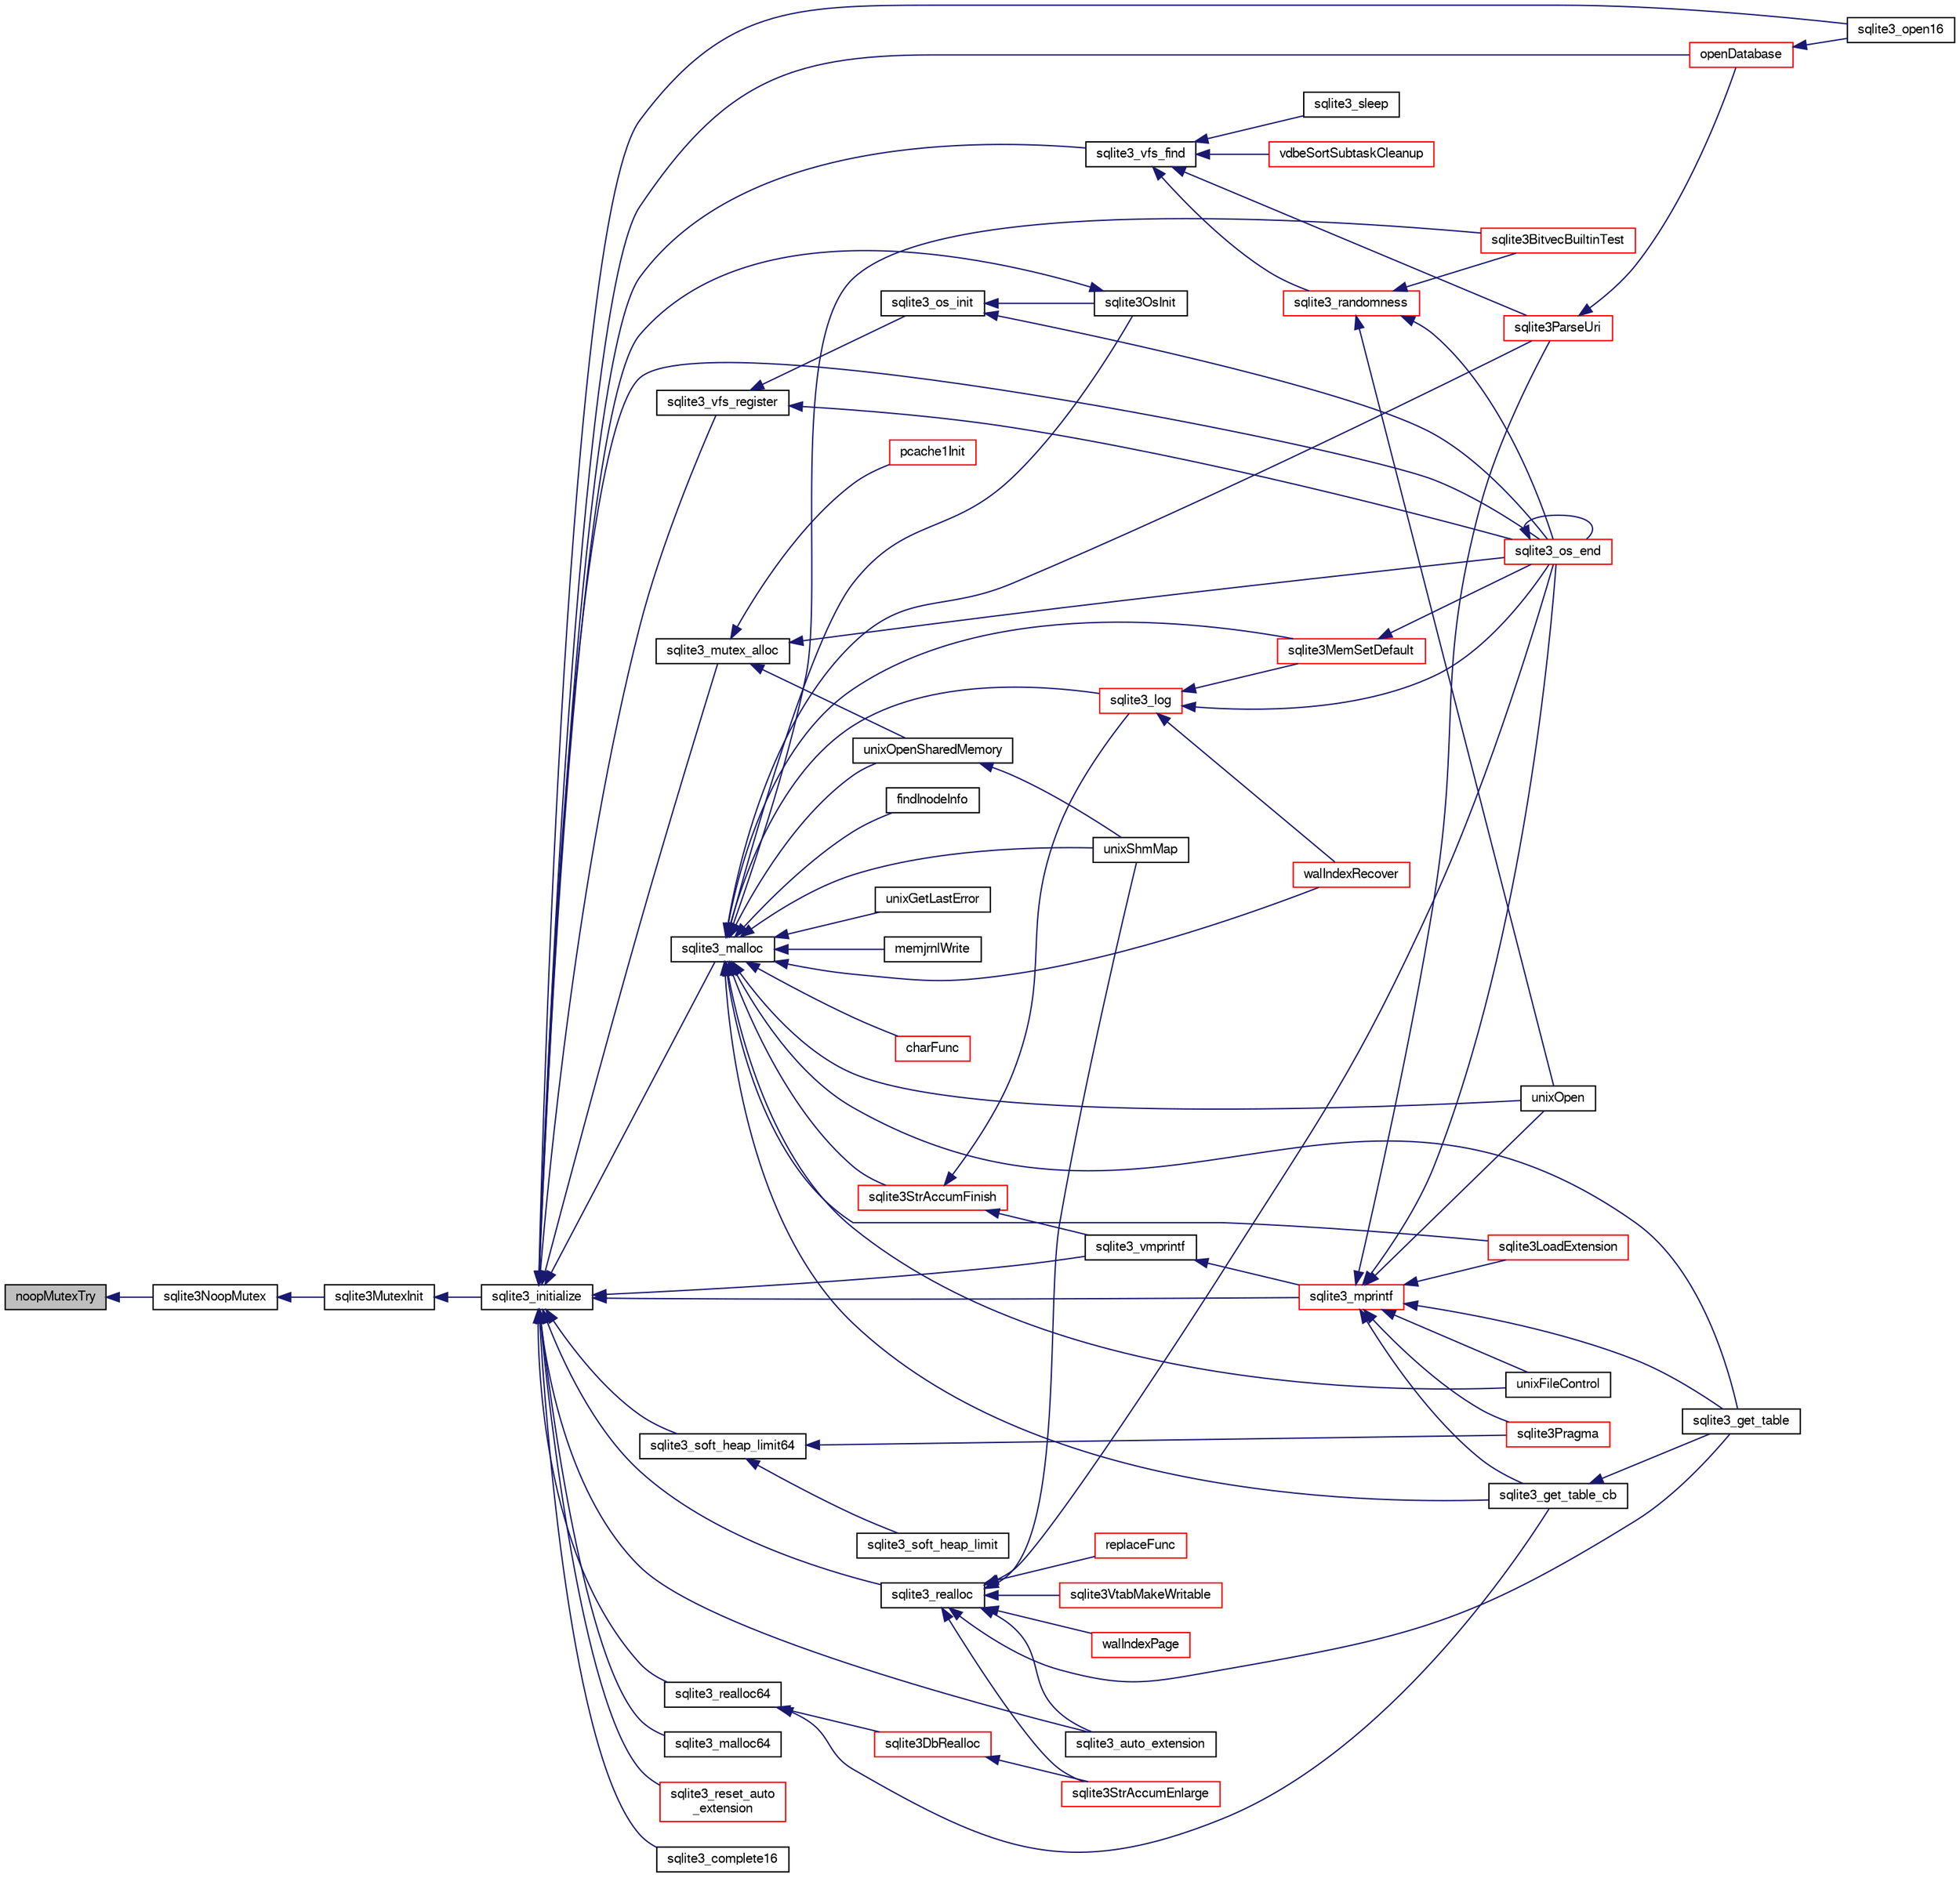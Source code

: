 digraph "noopMutexTry"
{
  edge [fontname="FreeSans",fontsize="10",labelfontname="FreeSans",labelfontsize="10"];
  node [fontname="FreeSans",fontsize="10",shape=record];
  rankdir="LR";
  Node182534 [label="noopMutexTry",height=0.2,width=0.4,color="black", fillcolor="grey75", style="filled", fontcolor="black"];
  Node182534 -> Node182535 [dir="back",color="midnightblue",fontsize="10",style="solid",fontname="FreeSans"];
  Node182535 [label="sqlite3NoopMutex",height=0.2,width=0.4,color="black", fillcolor="white", style="filled",URL="$sqlite3_8c.html#a09742cde9ef371d94f8201d2cdb543e4"];
  Node182535 -> Node182536 [dir="back",color="midnightblue",fontsize="10",style="solid",fontname="FreeSans"];
  Node182536 [label="sqlite3MutexInit",height=0.2,width=0.4,color="black", fillcolor="white", style="filled",URL="$sqlite3_8c.html#a7906afcdd1cdb3d0007eb932398a1158"];
  Node182536 -> Node182537 [dir="back",color="midnightblue",fontsize="10",style="solid",fontname="FreeSans"];
  Node182537 [label="sqlite3_initialize",height=0.2,width=0.4,color="black", fillcolor="white", style="filled",URL="$sqlite3_8h.html#ab0c0ee2d5d4cf8b28e9572296a8861df"];
  Node182537 -> Node182538 [dir="back",color="midnightblue",fontsize="10",style="solid",fontname="FreeSans"];
  Node182538 [label="sqlite3_vfs_find",height=0.2,width=0.4,color="black", fillcolor="white", style="filled",URL="$sqlite3_8h.html#ac201a26de3dfa1d6deb8069eb8d95627"];
  Node182538 -> Node182539 [dir="back",color="midnightblue",fontsize="10",style="solid",fontname="FreeSans"];
  Node182539 [label="sqlite3_randomness",height=0.2,width=0.4,color="red", fillcolor="white", style="filled",URL="$sqlite3_8h.html#aa452ad88657d4606e137b09c4e9315c7"];
  Node182539 -> Node182543 [dir="back",color="midnightblue",fontsize="10",style="solid",fontname="FreeSans"];
  Node182543 [label="unixOpen",height=0.2,width=0.4,color="black", fillcolor="white", style="filled",URL="$sqlite3_8c.html#a8ed5efc47b6e14f7805cd1bb9b215775"];
  Node182539 -> Node182544 [dir="back",color="midnightblue",fontsize="10",style="solid",fontname="FreeSans"];
  Node182544 [label="sqlite3_os_end",height=0.2,width=0.4,color="red", fillcolor="white", style="filled",URL="$sqlite3_8h.html#a2288c95881ecca13d994e42b6a958906"];
  Node182544 -> Node182544 [dir="back",color="midnightblue",fontsize="10",style="solid",fontname="FreeSans"];
  Node182539 -> Node182546 [dir="back",color="midnightblue",fontsize="10",style="solid",fontname="FreeSans"];
  Node182546 [label="sqlite3BitvecBuiltinTest",height=0.2,width=0.4,color="red", fillcolor="white", style="filled",URL="$sqlite3_8c.html#a9b4e3e921ce1ede6f10a9106c034ff9b"];
  Node182538 -> Node182943 [dir="back",color="midnightblue",fontsize="10",style="solid",fontname="FreeSans"];
  Node182943 [label="vdbeSortSubtaskCleanup",height=0.2,width=0.4,color="red", fillcolor="white", style="filled",URL="$sqlite3_8c.html#abc8ce4c3ef58cc10f5b27642aab32b30"];
  Node182538 -> Node182946 [dir="back",color="midnightblue",fontsize="10",style="solid",fontname="FreeSans"];
  Node182946 [label="sqlite3ParseUri",height=0.2,width=0.4,color="red", fillcolor="white", style="filled",URL="$sqlite3_8c.html#aaa912f29a67460d8b2186c97056e8767"];
  Node182946 -> Node182788 [dir="back",color="midnightblue",fontsize="10",style="solid",fontname="FreeSans"];
  Node182788 [label="openDatabase",height=0.2,width=0.4,color="red", fillcolor="white", style="filled",URL="$sqlite3_8c.html#a6a9c3bc3a64234e863413f41db473758"];
  Node182788 -> Node182791 [dir="back",color="midnightblue",fontsize="10",style="solid",fontname="FreeSans"];
  Node182791 [label="sqlite3_open16",height=0.2,width=0.4,color="black", fillcolor="white", style="filled",URL="$sqlite3_8h.html#adbc401bb96713f32e553db32f6f3ca33"];
  Node182538 -> Node182947 [dir="back",color="midnightblue",fontsize="10",style="solid",fontname="FreeSans"];
  Node182947 [label="sqlite3_sleep",height=0.2,width=0.4,color="black", fillcolor="white", style="filled",URL="$sqlite3_8h.html#ad0c133ddbbecb6433f3c6ebef8966efa"];
  Node182537 -> Node182948 [dir="back",color="midnightblue",fontsize="10",style="solid",fontname="FreeSans"];
  Node182948 [label="sqlite3_vfs_register",height=0.2,width=0.4,color="black", fillcolor="white", style="filled",URL="$sqlite3_8h.html#a7184b289ccd4c4c7200589137d88c4ae"];
  Node182948 -> Node182949 [dir="back",color="midnightblue",fontsize="10",style="solid",fontname="FreeSans"];
  Node182949 [label="sqlite3_os_init",height=0.2,width=0.4,color="black", fillcolor="white", style="filled",URL="$sqlite3_8h.html#acebc2290d00a32d3afe2361f2979038b"];
  Node182949 -> Node182950 [dir="back",color="midnightblue",fontsize="10",style="solid",fontname="FreeSans"];
  Node182950 [label="sqlite3OsInit",height=0.2,width=0.4,color="black", fillcolor="white", style="filled",URL="$sqlite3_8c.html#afeaa886fe1ca086a30fd278b1d069762"];
  Node182950 -> Node182537 [dir="back",color="midnightblue",fontsize="10",style="solid",fontname="FreeSans"];
  Node182949 -> Node182544 [dir="back",color="midnightblue",fontsize="10",style="solid",fontname="FreeSans"];
  Node182948 -> Node182544 [dir="back",color="midnightblue",fontsize="10",style="solid",fontname="FreeSans"];
  Node182537 -> Node182951 [dir="back",color="midnightblue",fontsize="10",style="solid",fontname="FreeSans"];
  Node182951 [label="sqlite3_mutex_alloc",height=0.2,width=0.4,color="black", fillcolor="white", style="filled",URL="$sqlite3_8h.html#aa3f89418cd18e99596435c958b29b650"];
  Node182951 -> Node182952 [dir="back",color="midnightblue",fontsize="10",style="solid",fontname="FreeSans"];
  Node182952 [label="unixOpenSharedMemory",height=0.2,width=0.4,color="black", fillcolor="white", style="filled",URL="$sqlite3_8c.html#a30775afa2e08ca6ddc7853326afed7c7"];
  Node182952 -> Node182953 [dir="back",color="midnightblue",fontsize="10",style="solid",fontname="FreeSans"];
  Node182953 [label="unixShmMap",height=0.2,width=0.4,color="black", fillcolor="white", style="filled",URL="$sqlite3_8c.html#aeaa77f0ab08a4f4ee5f86e8c9727e974"];
  Node182951 -> Node182544 [dir="back",color="midnightblue",fontsize="10",style="solid",fontname="FreeSans"];
  Node182951 -> Node182954 [dir="back",color="midnightblue",fontsize="10",style="solid",fontname="FreeSans"];
  Node182954 [label="pcache1Init",height=0.2,width=0.4,color="red", fillcolor="white", style="filled",URL="$sqlite3_8c.html#a05e9c1daf3dd812db1d769b69b20e069"];
  Node182537 -> Node183024 [dir="back",color="midnightblue",fontsize="10",style="solid",fontname="FreeSans"];
  Node183024 [label="sqlite3_soft_heap_limit64",height=0.2,width=0.4,color="black", fillcolor="white", style="filled",URL="$sqlite3_8h.html#ab37b3a4d1652e3acb2c43d1252e6b852"];
  Node183024 -> Node183025 [dir="back",color="midnightblue",fontsize="10",style="solid",fontname="FreeSans"];
  Node183025 [label="sqlite3_soft_heap_limit",height=0.2,width=0.4,color="black", fillcolor="white", style="filled",URL="$sqlite3_8h.html#a18c3472581de3072201723e798524fdc"];
  Node183024 -> Node182631 [dir="back",color="midnightblue",fontsize="10",style="solid",fontname="FreeSans"];
  Node182631 [label="sqlite3Pragma",height=0.2,width=0.4,color="red", fillcolor="white", style="filled",URL="$sqlite3_8c.html#a111391370f58f8e6a6eca51fd34d62ed"];
  Node182537 -> Node183026 [dir="back",color="midnightblue",fontsize="10",style="solid",fontname="FreeSans"];
  Node183026 [label="sqlite3_malloc",height=0.2,width=0.4,color="black", fillcolor="white", style="filled",URL="$sqlite3_8h.html#a510e31845345737f17d86ce0b2328356"];
  Node183026 -> Node182950 [dir="back",color="midnightblue",fontsize="10",style="solid",fontname="FreeSans"];
  Node183026 -> Node183022 [dir="back",color="midnightblue",fontsize="10",style="solid",fontname="FreeSans"];
  Node183022 [label="sqlite3MemSetDefault",height=0.2,width=0.4,color="red", fillcolor="white", style="filled",URL="$sqlite3_8c.html#a162fbfd727e92c5f8f72625b5ff62549"];
  Node183022 -> Node182544 [dir="back",color="midnightblue",fontsize="10",style="solid",fontname="FreeSans"];
  Node183026 -> Node183027 [dir="back",color="midnightblue",fontsize="10",style="solid",fontname="FreeSans"];
  Node183027 [label="sqlite3StrAccumFinish",height=0.2,width=0.4,color="red", fillcolor="white", style="filled",URL="$sqlite3_8c.html#adb7f26b10ac1b847db6f000ef4c2e2ba"];
  Node183027 -> Node183101 [dir="back",color="midnightblue",fontsize="10",style="solid",fontname="FreeSans"];
  Node183101 [label="sqlite3_vmprintf",height=0.2,width=0.4,color="black", fillcolor="white", style="filled",URL="$sqlite3_8h.html#ac240de67ddf003828f16a6d9dd3fa3ca"];
  Node183101 -> Node183102 [dir="back",color="midnightblue",fontsize="10",style="solid",fontname="FreeSans"];
  Node183102 [label="sqlite3_mprintf",height=0.2,width=0.4,color="red", fillcolor="white", style="filled",URL="$sqlite3_8h.html#a9533933e57f7ccbb48c32041ce3a8862"];
  Node183102 -> Node182542 [dir="back",color="midnightblue",fontsize="10",style="solid",fontname="FreeSans"];
  Node182542 [label="unixFileControl",height=0.2,width=0.4,color="black", fillcolor="white", style="filled",URL="$sqlite3_8c.html#ad71f213fa385cc58f307cefd953c03ae"];
  Node183102 -> Node182543 [dir="back",color="midnightblue",fontsize="10",style="solid",fontname="FreeSans"];
  Node183102 -> Node182544 [dir="back",color="midnightblue",fontsize="10",style="solid",fontname="FreeSans"];
  Node183102 -> Node183105 [dir="back",color="midnightblue",fontsize="10",style="solid",fontname="FreeSans"];
  Node183105 [label="sqlite3LoadExtension",height=0.2,width=0.4,color="red", fillcolor="white", style="filled",URL="$sqlite3_8c.html#a3b46232455de4779a67c63b2c9004245"];
  Node183102 -> Node182631 [dir="back",color="midnightblue",fontsize="10",style="solid",fontname="FreeSans"];
  Node183102 -> Node183108 [dir="back",color="midnightblue",fontsize="10",style="solid",fontname="FreeSans"];
  Node183108 [label="sqlite3_get_table_cb",height=0.2,width=0.4,color="black", fillcolor="white", style="filled",URL="$sqlite3_8c.html#a1dbaba1b543953c0dade97357c5866b1"];
  Node183108 -> Node182747 [dir="back",color="midnightblue",fontsize="10",style="solid",fontname="FreeSans"];
  Node182747 [label="sqlite3_get_table",height=0.2,width=0.4,color="black", fillcolor="white", style="filled",URL="$sqlite3_8h.html#a5effeac4e12df57beaa35c5be1f61579"];
  Node183102 -> Node182747 [dir="back",color="midnightblue",fontsize="10",style="solid",fontname="FreeSans"];
  Node183102 -> Node182946 [dir="back",color="midnightblue",fontsize="10",style="solid",fontname="FreeSans"];
  Node183027 -> Node183212 [dir="back",color="midnightblue",fontsize="10",style="solid",fontname="FreeSans"];
  Node183212 [label="sqlite3_log",height=0.2,width=0.4,color="red", fillcolor="white", style="filled",URL="$sqlite3_8h.html#a298c9699bf9c143662c6b1fec4b2dc3b"];
  Node183212 -> Node183022 [dir="back",color="midnightblue",fontsize="10",style="solid",fontname="FreeSans"];
  Node183212 -> Node182544 [dir="back",color="midnightblue",fontsize="10",style="solid",fontname="FreeSans"];
  Node183212 -> Node183140 [dir="back",color="midnightblue",fontsize="10",style="solid",fontname="FreeSans"];
  Node183140 [label="walIndexRecover",height=0.2,width=0.4,color="red", fillcolor="white", style="filled",URL="$sqlite3_8c.html#ab4ee99f3710323acbeb6c495dd18d205"];
  Node183026 -> Node183212 [dir="back",color="midnightblue",fontsize="10",style="solid",fontname="FreeSans"];
  Node183026 -> Node183291 [dir="back",color="midnightblue",fontsize="10",style="solid",fontname="FreeSans"];
  Node183291 [label="findInodeInfo",height=0.2,width=0.4,color="black", fillcolor="white", style="filled",URL="$sqlite3_8c.html#ac92c39062e69a79c4a62dfd55242c782"];
  Node183026 -> Node182542 [dir="back",color="midnightblue",fontsize="10",style="solid",fontname="FreeSans"];
  Node183026 -> Node182952 [dir="back",color="midnightblue",fontsize="10",style="solid",fontname="FreeSans"];
  Node183026 -> Node182953 [dir="back",color="midnightblue",fontsize="10",style="solid",fontname="FreeSans"];
  Node183026 -> Node182543 [dir="back",color="midnightblue",fontsize="10",style="solid",fontname="FreeSans"];
  Node183026 -> Node183123 [dir="back",color="midnightblue",fontsize="10",style="solid",fontname="FreeSans"];
  Node183123 [label="unixGetLastError",height=0.2,width=0.4,color="black", fillcolor="white", style="filled",URL="$sqlite3_8c.html#aed1e42f49d74b419c3c85b559dd61240"];
  Node183026 -> Node182546 [dir="back",color="midnightblue",fontsize="10",style="solid",fontname="FreeSans"];
  Node183026 -> Node183140 [dir="back",color="midnightblue",fontsize="10",style="solid",fontname="FreeSans"];
  Node183026 -> Node183292 [dir="back",color="midnightblue",fontsize="10",style="solid",fontname="FreeSans"];
  Node183292 [label="memjrnlWrite",height=0.2,width=0.4,color="black", fillcolor="white", style="filled",URL="$sqlite3_8c.html#af8bd7d5d7eafce5542f8de300a120c47"];
  Node183026 -> Node183293 [dir="back",color="midnightblue",fontsize="10",style="solid",fontname="FreeSans"];
  Node183293 [label="charFunc",height=0.2,width=0.4,color="red", fillcolor="white", style="filled",URL="$sqlite3_8c.html#ab9b72ce47fcea3c3b92e816435a0fd91"];
  Node183026 -> Node183105 [dir="back",color="midnightblue",fontsize="10",style="solid",fontname="FreeSans"];
  Node183026 -> Node183108 [dir="back",color="midnightblue",fontsize="10",style="solid",fontname="FreeSans"];
  Node183026 -> Node182747 [dir="back",color="midnightblue",fontsize="10",style="solid",fontname="FreeSans"];
  Node183026 -> Node182946 [dir="back",color="midnightblue",fontsize="10",style="solid",fontname="FreeSans"];
  Node182537 -> Node183294 [dir="back",color="midnightblue",fontsize="10",style="solid",fontname="FreeSans"];
  Node183294 [label="sqlite3_malloc64",height=0.2,width=0.4,color="black", fillcolor="white", style="filled",URL="$sqlite3_8h.html#a12b7ee85e539ea28c130c5c75b96a82a"];
  Node182537 -> Node183295 [dir="back",color="midnightblue",fontsize="10",style="solid",fontname="FreeSans"];
  Node183295 [label="sqlite3_realloc",height=0.2,width=0.4,color="black", fillcolor="white", style="filled",URL="$sqlite3_8h.html#a627f0eeface58024ef47403d8cc76b35"];
  Node183295 -> Node183296 [dir="back",color="midnightblue",fontsize="10",style="solid",fontname="FreeSans"];
  Node183296 [label="sqlite3StrAccumEnlarge",height=0.2,width=0.4,color="red", fillcolor="white", style="filled",URL="$sqlite3_8c.html#a38976500a97c69d65086eeccca82dd96"];
  Node183295 -> Node182953 [dir="back",color="midnightblue",fontsize="10",style="solid",fontname="FreeSans"];
  Node183295 -> Node182544 [dir="back",color="midnightblue",fontsize="10",style="solid",fontname="FreeSans"];
  Node183295 -> Node183302 [dir="back",color="midnightblue",fontsize="10",style="solid",fontname="FreeSans"];
  Node183302 [label="walIndexPage",height=0.2,width=0.4,color="red", fillcolor="white", style="filled",URL="$sqlite3_8c.html#affd3251fd1aa1218170d421177256e24"];
  Node183295 -> Node183165 [dir="back",color="midnightblue",fontsize="10",style="solid",fontname="FreeSans"];
  Node183165 [label="replaceFunc",height=0.2,width=0.4,color="red", fillcolor="white", style="filled",URL="$sqlite3_8c.html#a752b98a7c55d204c397a4902b49b1ce4"];
  Node183295 -> Node183311 [dir="back",color="midnightblue",fontsize="10",style="solid",fontname="FreeSans"];
  Node183311 [label="sqlite3_auto_extension",height=0.2,width=0.4,color="black", fillcolor="white", style="filled",URL="$sqlite3_8h.html#a85a95b45e94f6bcd52aa39b6acdb36d7"];
  Node183295 -> Node182747 [dir="back",color="midnightblue",fontsize="10",style="solid",fontname="FreeSans"];
  Node183295 -> Node183312 [dir="back",color="midnightblue",fontsize="10",style="solid",fontname="FreeSans"];
  Node183312 [label="sqlite3VtabMakeWritable",height=0.2,width=0.4,color="red", fillcolor="white", style="filled",URL="$sqlite3_8c.html#a58c646608238d2619371c3e8b6bc0d86"];
  Node182537 -> Node183313 [dir="back",color="midnightblue",fontsize="10",style="solid",fontname="FreeSans"];
  Node183313 [label="sqlite3_realloc64",height=0.2,width=0.4,color="black", fillcolor="white", style="filled",URL="$sqlite3_8h.html#afe88c85e9f864a3fd92941cad197245d"];
  Node183313 -> Node183314 [dir="back",color="midnightblue",fontsize="10",style="solid",fontname="FreeSans"];
  Node183314 [label="sqlite3DbRealloc",height=0.2,width=0.4,color="red", fillcolor="white", style="filled",URL="$sqlite3_8c.html#ae028f4902a9d29bcaf310ff289ee87dc"];
  Node183314 -> Node183296 [dir="back",color="midnightblue",fontsize="10",style="solid",fontname="FreeSans"];
  Node183313 -> Node183108 [dir="back",color="midnightblue",fontsize="10",style="solid",fontname="FreeSans"];
  Node182537 -> Node183101 [dir="back",color="midnightblue",fontsize="10",style="solid",fontname="FreeSans"];
  Node182537 -> Node183102 [dir="back",color="midnightblue",fontsize="10",style="solid",fontname="FreeSans"];
  Node182537 -> Node182544 [dir="back",color="midnightblue",fontsize="10",style="solid",fontname="FreeSans"];
  Node182537 -> Node183311 [dir="back",color="midnightblue",fontsize="10",style="solid",fontname="FreeSans"];
  Node182537 -> Node183413 [dir="back",color="midnightblue",fontsize="10",style="solid",fontname="FreeSans"];
  Node183413 [label="sqlite3_reset_auto\l_extension",height=0.2,width=0.4,color="red", fillcolor="white", style="filled",URL="$sqlite3_8h.html#ac33f4064ae6690cada7bdc89e8153ffc"];
  Node182537 -> Node183278 [dir="back",color="midnightblue",fontsize="10",style="solid",fontname="FreeSans"];
  Node183278 [label="sqlite3_complete16",height=0.2,width=0.4,color="black", fillcolor="white", style="filled",URL="$sqlite3_8h.html#a3260341c2ef82787acca48414a1d03a1"];
  Node182537 -> Node182788 [dir="back",color="midnightblue",fontsize="10",style="solid",fontname="FreeSans"];
  Node182537 -> Node182791 [dir="back",color="midnightblue",fontsize="10",style="solid",fontname="FreeSans"];
}
